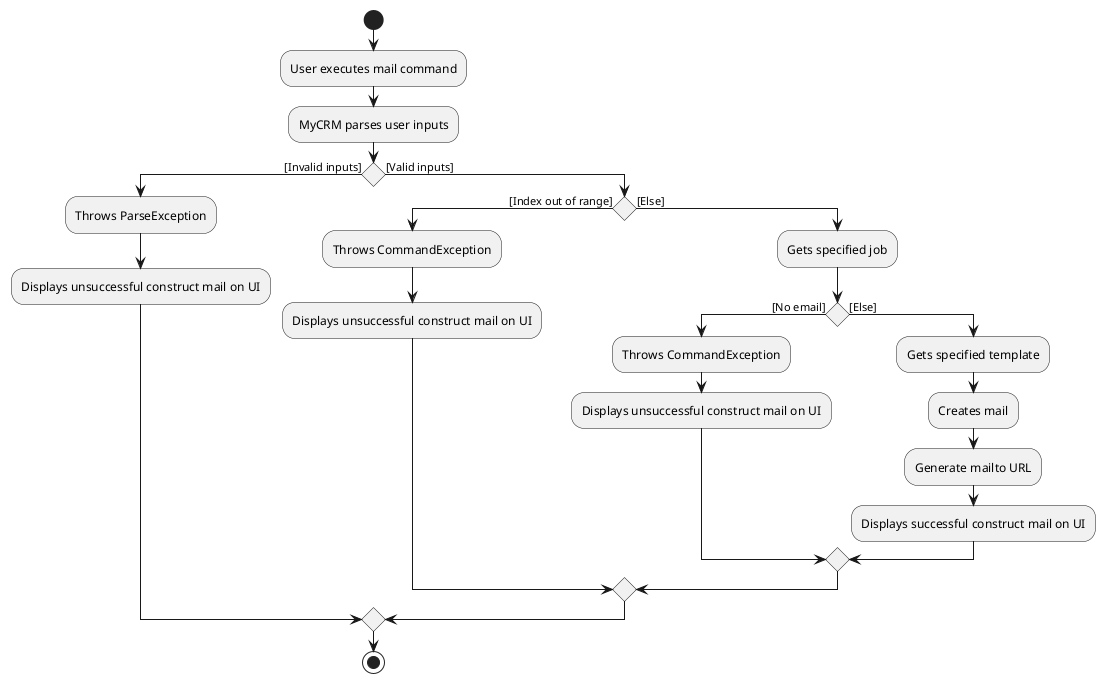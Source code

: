 @startuml
start
:User executes mail command;
:MyCRM parses user inputs;
if () then ([Invalid inputs])
    :Throws ParseException;
    :Displays unsuccessful construct mail on UI;
else ([Valid inputs])
    if () then ([Index out of range])
        :Throws CommandException;
        :Displays unsuccessful construct mail on UI;
    else ([Else])
        :Gets specified job;
        if () then ([No email])
        :Throws CommandException;
        :Displays unsuccessful construct mail on UI;
        else ([Else])
            :Gets specified template;
            :Creates mail;
            :Generate mailto URL;
            :Displays successful construct mail on UI;
        endif
    endif
endif
stop

@enduml
